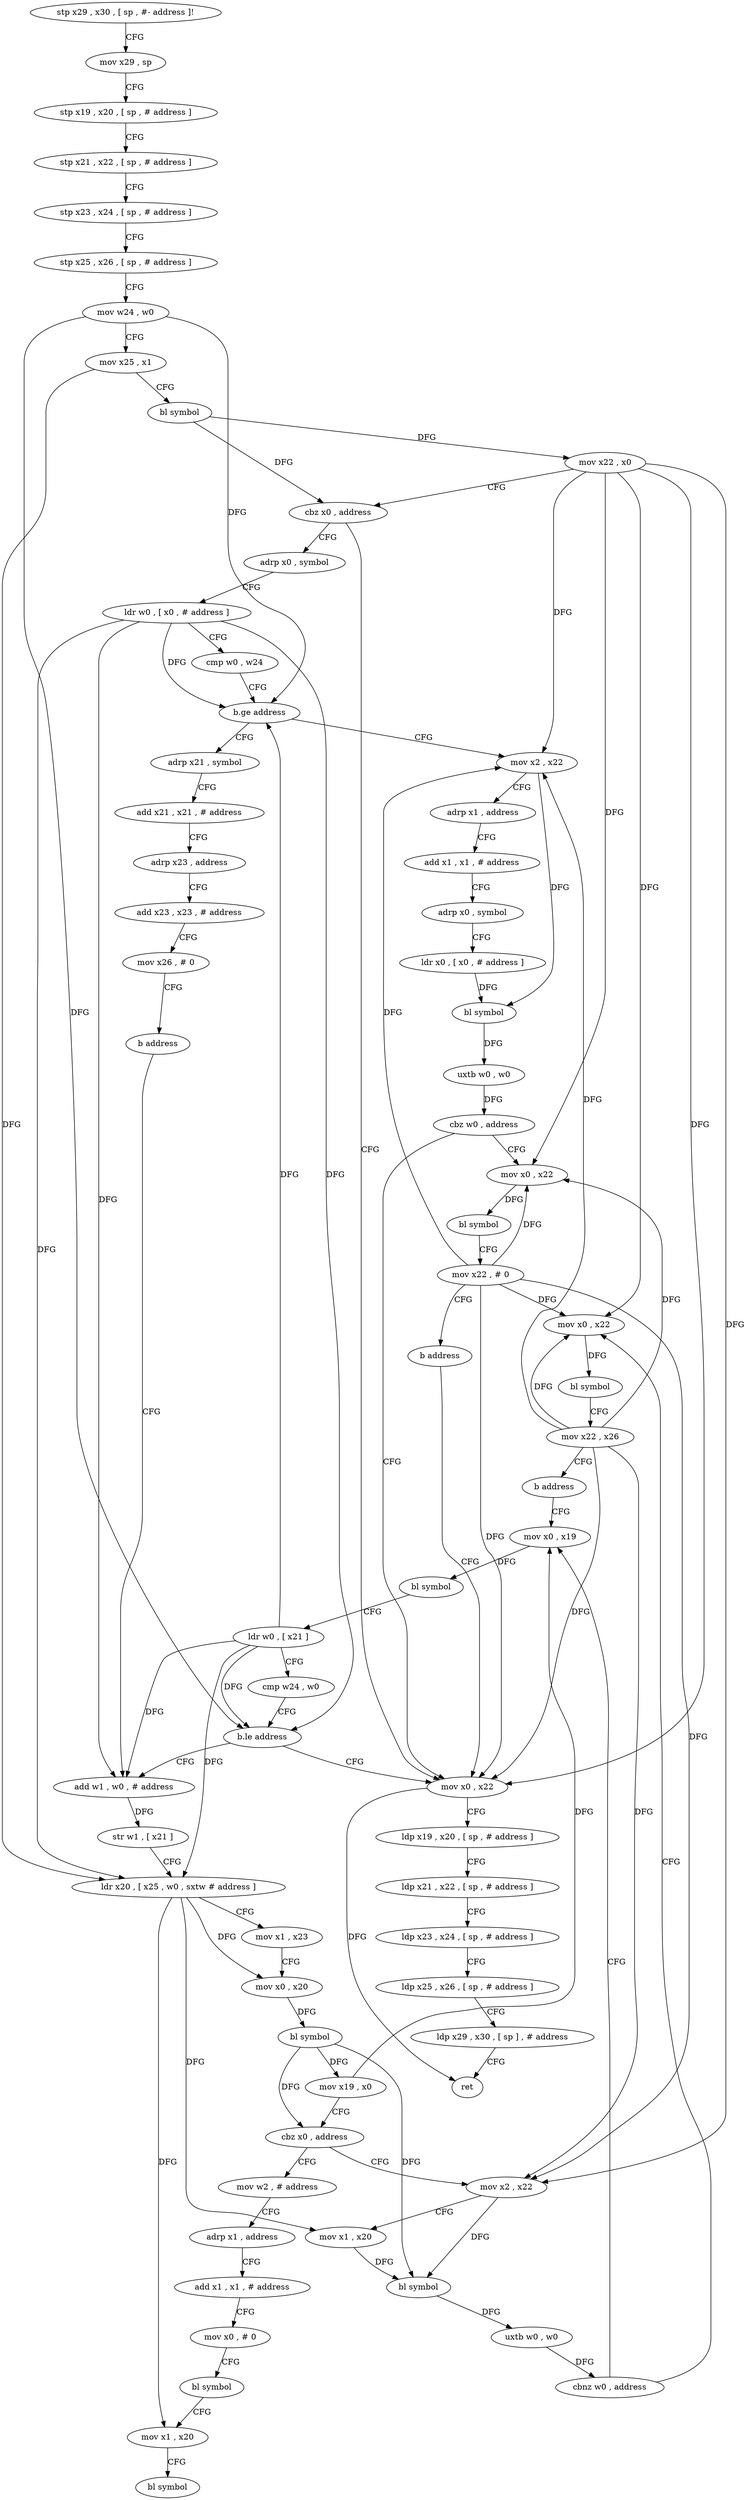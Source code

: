 digraph "func" {
"4214540" [label = "stp x29 , x30 , [ sp , #- address ]!" ]
"4214544" [label = "mov x29 , sp" ]
"4214548" [label = "stp x19 , x20 , [ sp , # address ]" ]
"4214552" [label = "stp x21 , x22 , [ sp , # address ]" ]
"4214556" [label = "stp x23 , x24 , [ sp , # address ]" ]
"4214560" [label = "stp x25 , x26 , [ sp , # address ]" ]
"4214564" [label = "mov w24 , w0" ]
"4214568" [label = "mov x25 , x1" ]
"4214572" [label = "bl symbol" ]
"4214576" [label = "mov x22 , x0" ]
"4214580" [label = "cbz x0 , address" ]
"4214772" [label = "mov x0 , x22" ]
"4214584" [label = "adrp x0 , symbol" ]
"4214776" [label = "ldp x19 , x20 , [ sp , # address ]" ]
"4214780" [label = "ldp x21 , x22 , [ sp , # address ]" ]
"4214784" [label = "ldp x23 , x24 , [ sp , # address ]" ]
"4214788" [label = "ldp x25 , x26 , [ sp , # address ]" ]
"4214792" [label = "ldp x29 , x30 , [ sp ] , # address" ]
"4214796" [label = "ret" ]
"4214588" [label = "ldr w0 , [ x0 , # address ]" ]
"4214592" [label = "cmp w0 , w24" ]
"4214596" [label = "b.ge address" ]
"4214740" [label = "mov x2 , x22" ]
"4214600" [label = "adrp x21 , symbol" ]
"4214744" [label = "adrp x1 , address" ]
"4214748" [label = "add x1 , x1 , # address" ]
"4214752" [label = "adrp x0 , symbol" ]
"4214756" [label = "ldr x0 , [ x0 , # address ]" ]
"4214760" [label = "bl symbol" ]
"4214764" [label = "uxtb w0 , w0" ]
"4214768" [label = "cbz w0 , address" ]
"4214800" [label = "mov x0 , x22" ]
"4214604" [label = "add x21 , x21 , # address" ]
"4214608" [label = "adrp x23 , address" ]
"4214612" [label = "add x23 , x23 , # address" ]
"4214616" [label = "mov x26 , # 0" ]
"4214620" [label = "b address" ]
"4214672" [label = "add w1 , w0 , # address" ]
"4214804" [label = "bl symbol" ]
"4214808" [label = "mov x22 , # 0" ]
"4214812" [label = "b address" ]
"4214676" [label = "str w1 , [ x21 ]" ]
"4214680" [label = "ldr x20 , [ x25 , w0 , sxtw # address ]" ]
"4214684" [label = "mov x1 , x23" ]
"4214688" [label = "mov x0 , x20" ]
"4214692" [label = "bl symbol" ]
"4214696" [label = "mov x19 , x0" ]
"4214700" [label = "cbz x0 , address" ]
"4214624" [label = "mov w2 , # address" ]
"4214704" [label = "mov x2 , x22" ]
"4214628" [label = "adrp x1 , address" ]
"4214632" [label = "add x1 , x1 , # address" ]
"4214636" [label = "mov x0 , # 0" ]
"4214640" [label = "bl symbol" ]
"4214644" [label = "mov x1 , x20" ]
"4214648" [label = "bl symbol" ]
"4214708" [label = "mov x1 , x20" ]
"4214712" [label = "bl symbol" ]
"4214716" [label = "uxtb w0 , w0" ]
"4214720" [label = "cbnz w0 , address" ]
"4214652" [label = "mov x0 , x19" ]
"4214724" [label = "mov x0 , x22" ]
"4214656" [label = "bl symbol" ]
"4214660" [label = "ldr w0 , [ x21 ]" ]
"4214664" [label = "cmp w24 , w0" ]
"4214668" [label = "b.le address" ]
"4214728" [label = "bl symbol" ]
"4214732" [label = "mov x22 , x26" ]
"4214736" [label = "b address" ]
"4214540" -> "4214544" [ label = "CFG" ]
"4214544" -> "4214548" [ label = "CFG" ]
"4214548" -> "4214552" [ label = "CFG" ]
"4214552" -> "4214556" [ label = "CFG" ]
"4214556" -> "4214560" [ label = "CFG" ]
"4214560" -> "4214564" [ label = "CFG" ]
"4214564" -> "4214568" [ label = "CFG" ]
"4214564" -> "4214596" [ label = "DFG" ]
"4214564" -> "4214668" [ label = "DFG" ]
"4214568" -> "4214572" [ label = "CFG" ]
"4214568" -> "4214680" [ label = "DFG" ]
"4214572" -> "4214576" [ label = "DFG" ]
"4214572" -> "4214580" [ label = "DFG" ]
"4214576" -> "4214580" [ label = "CFG" ]
"4214576" -> "4214772" [ label = "DFG" ]
"4214576" -> "4214740" [ label = "DFG" ]
"4214576" -> "4214800" [ label = "DFG" ]
"4214576" -> "4214704" [ label = "DFG" ]
"4214576" -> "4214724" [ label = "DFG" ]
"4214580" -> "4214772" [ label = "CFG" ]
"4214580" -> "4214584" [ label = "CFG" ]
"4214772" -> "4214776" [ label = "CFG" ]
"4214772" -> "4214796" [ label = "DFG" ]
"4214584" -> "4214588" [ label = "CFG" ]
"4214776" -> "4214780" [ label = "CFG" ]
"4214780" -> "4214784" [ label = "CFG" ]
"4214784" -> "4214788" [ label = "CFG" ]
"4214788" -> "4214792" [ label = "CFG" ]
"4214792" -> "4214796" [ label = "CFG" ]
"4214588" -> "4214592" [ label = "CFG" ]
"4214588" -> "4214596" [ label = "DFG" ]
"4214588" -> "4214672" [ label = "DFG" ]
"4214588" -> "4214680" [ label = "DFG" ]
"4214588" -> "4214668" [ label = "DFG" ]
"4214592" -> "4214596" [ label = "CFG" ]
"4214596" -> "4214740" [ label = "CFG" ]
"4214596" -> "4214600" [ label = "CFG" ]
"4214740" -> "4214744" [ label = "CFG" ]
"4214740" -> "4214760" [ label = "DFG" ]
"4214600" -> "4214604" [ label = "CFG" ]
"4214744" -> "4214748" [ label = "CFG" ]
"4214748" -> "4214752" [ label = "CFG" ]
"4214752" -> "4214756" [ label = "CFG" ]
"4214756" -> "4214760" [ label = "DFG" ]
"4214760" -> "4214764" [ label = "DFG" ]
"4214764" -> "4214768" [ label = "DFG" ]
"4214768" -> "4214800" [ label = "CFG" ]
"4214768" -> "4214772" [ label = "CFG" ]
"4214800" -> "4214804" [ label = "DFG" ]
"4214604" -> "4214608" [ label = "CFG" ]
"4214608" -> "4214612" [ label = "CFG" ]
"4214612" -> "4214616" [ label = "CFG" ]
"4214616" -> "4214620" [ label = "CFG" ]
"4214620" -> "4214672" [ label = "CFG" ]
"4214672" -> "4214676" [ label = "DFG" ]
"4214804" -> "4214808" [ label = "CFG" ]
"4214808" -> "4214812" [ label = "CFG" ]
"4214808" -> "4214772" [ label = "DFG" ]
"4214808" -> "4214740" [ label = "DFG" ]
"4214808" -> "4214800" [ label = "DFG" ]
"4214808" -> "4214704" [ label = "DFG" ]
"4214808" -> "4214724" [ label = "DFG" ]
"4214812" -> "4214772" [ label = "CFG" ]
"4214676" -> "4214680" [ label = "CFG" ]
"4214680" -> "4214684" [ label = "CFG" ]
"4214680" -> "4214688" [ label = "DFG" ]
"4214680" -> "4214644" [ label = "DFG" ]
"4214680" -> "4214708" [ label = "DFG" ]
"4214684" -> "4214688" [ label = "CFG" ]
"4214688" -> "4214692" [ label = "DFG" ]
"4214692" -> "4214696" [ label = "DFG" ]
"4214692" -> "4214700" [ label = "DFG" ]
"4214692" -> "4214712" [ label = "DFG" ]
"4214696" -> "4214700" [ label = "CFG" ]
"4214696" -> "4214652" [ label = "DFG" ]
"4214700" -> "4214624" [ label = "CFG" ]
"4214700" -> "4214704" [ label = "CFG" ]
"4214624" -> "4214628" [ label = "CFG" ]
"4214704" -> "4214708" [ label = "CFG" ]
"4214704" -> "4214712" [ label = "DFG" ]
"4214628" -> "4214632" [ label = "CFG" ]
"4214632" -> "4214636" [ label = "CFG" ]
"4214636" -> "4214640" [ label = "CFG" ]
"4214640" -> "4214644" [ label = "CFG" ]
"4214644" -> "4214648" [ label = "CFG" ]
"4214708" -> "4214712" [ label = "DFG" ]
"4214712" -> "4214716" [ label = "DFG" ]
"4214716" -> "4214720" [ label = "DFG" ]
"4214720" -> "4214652" [ label = "CFG" ]
"4214720" -> "4214724" [ label = "CFG" ]
"4214652" -> "4214656" [ label = "DFG" ]
"4214724" -> "4214728" [ label = "DFG" ]
"4214656" -> "4214660" [ label = "CFG" ]
"4214660" -> "4214664" [ label = "CFG" ]
"4214660" -> "4214672" [ label = "DFG" ]
"4214660" -> "4214680" [ label = "DFG" ]
"4214660" -> "4214596" [ label = "DFG" ]
"4214660" -> "4214668" [ label = "DFG" ]
"4214664" -> "4214668" [ label = "CFG" ]
"4214668" -> "4214772" [ label = "CFG" ]
"4214668" -> "4214672" [ label = "CFG" ]
"4214728" -> "4214732" [ label = "CFG" ]
"4214732" -> "4214736" [ label = "CFG" ]
"4214732" -> "4214772" [ label = "DFG" ]
"4214732" -> "4214740" [ label = "DFG" ]
"4214732" -> "4214800" [ label = "DFG" ]
"4214732" -> "4214704" [ label = "DFG" ]
"4214732" -> "4214724" [ label = "DFG" ]
"4214736" -> "4214652" [ label = "CFG" ]
}
